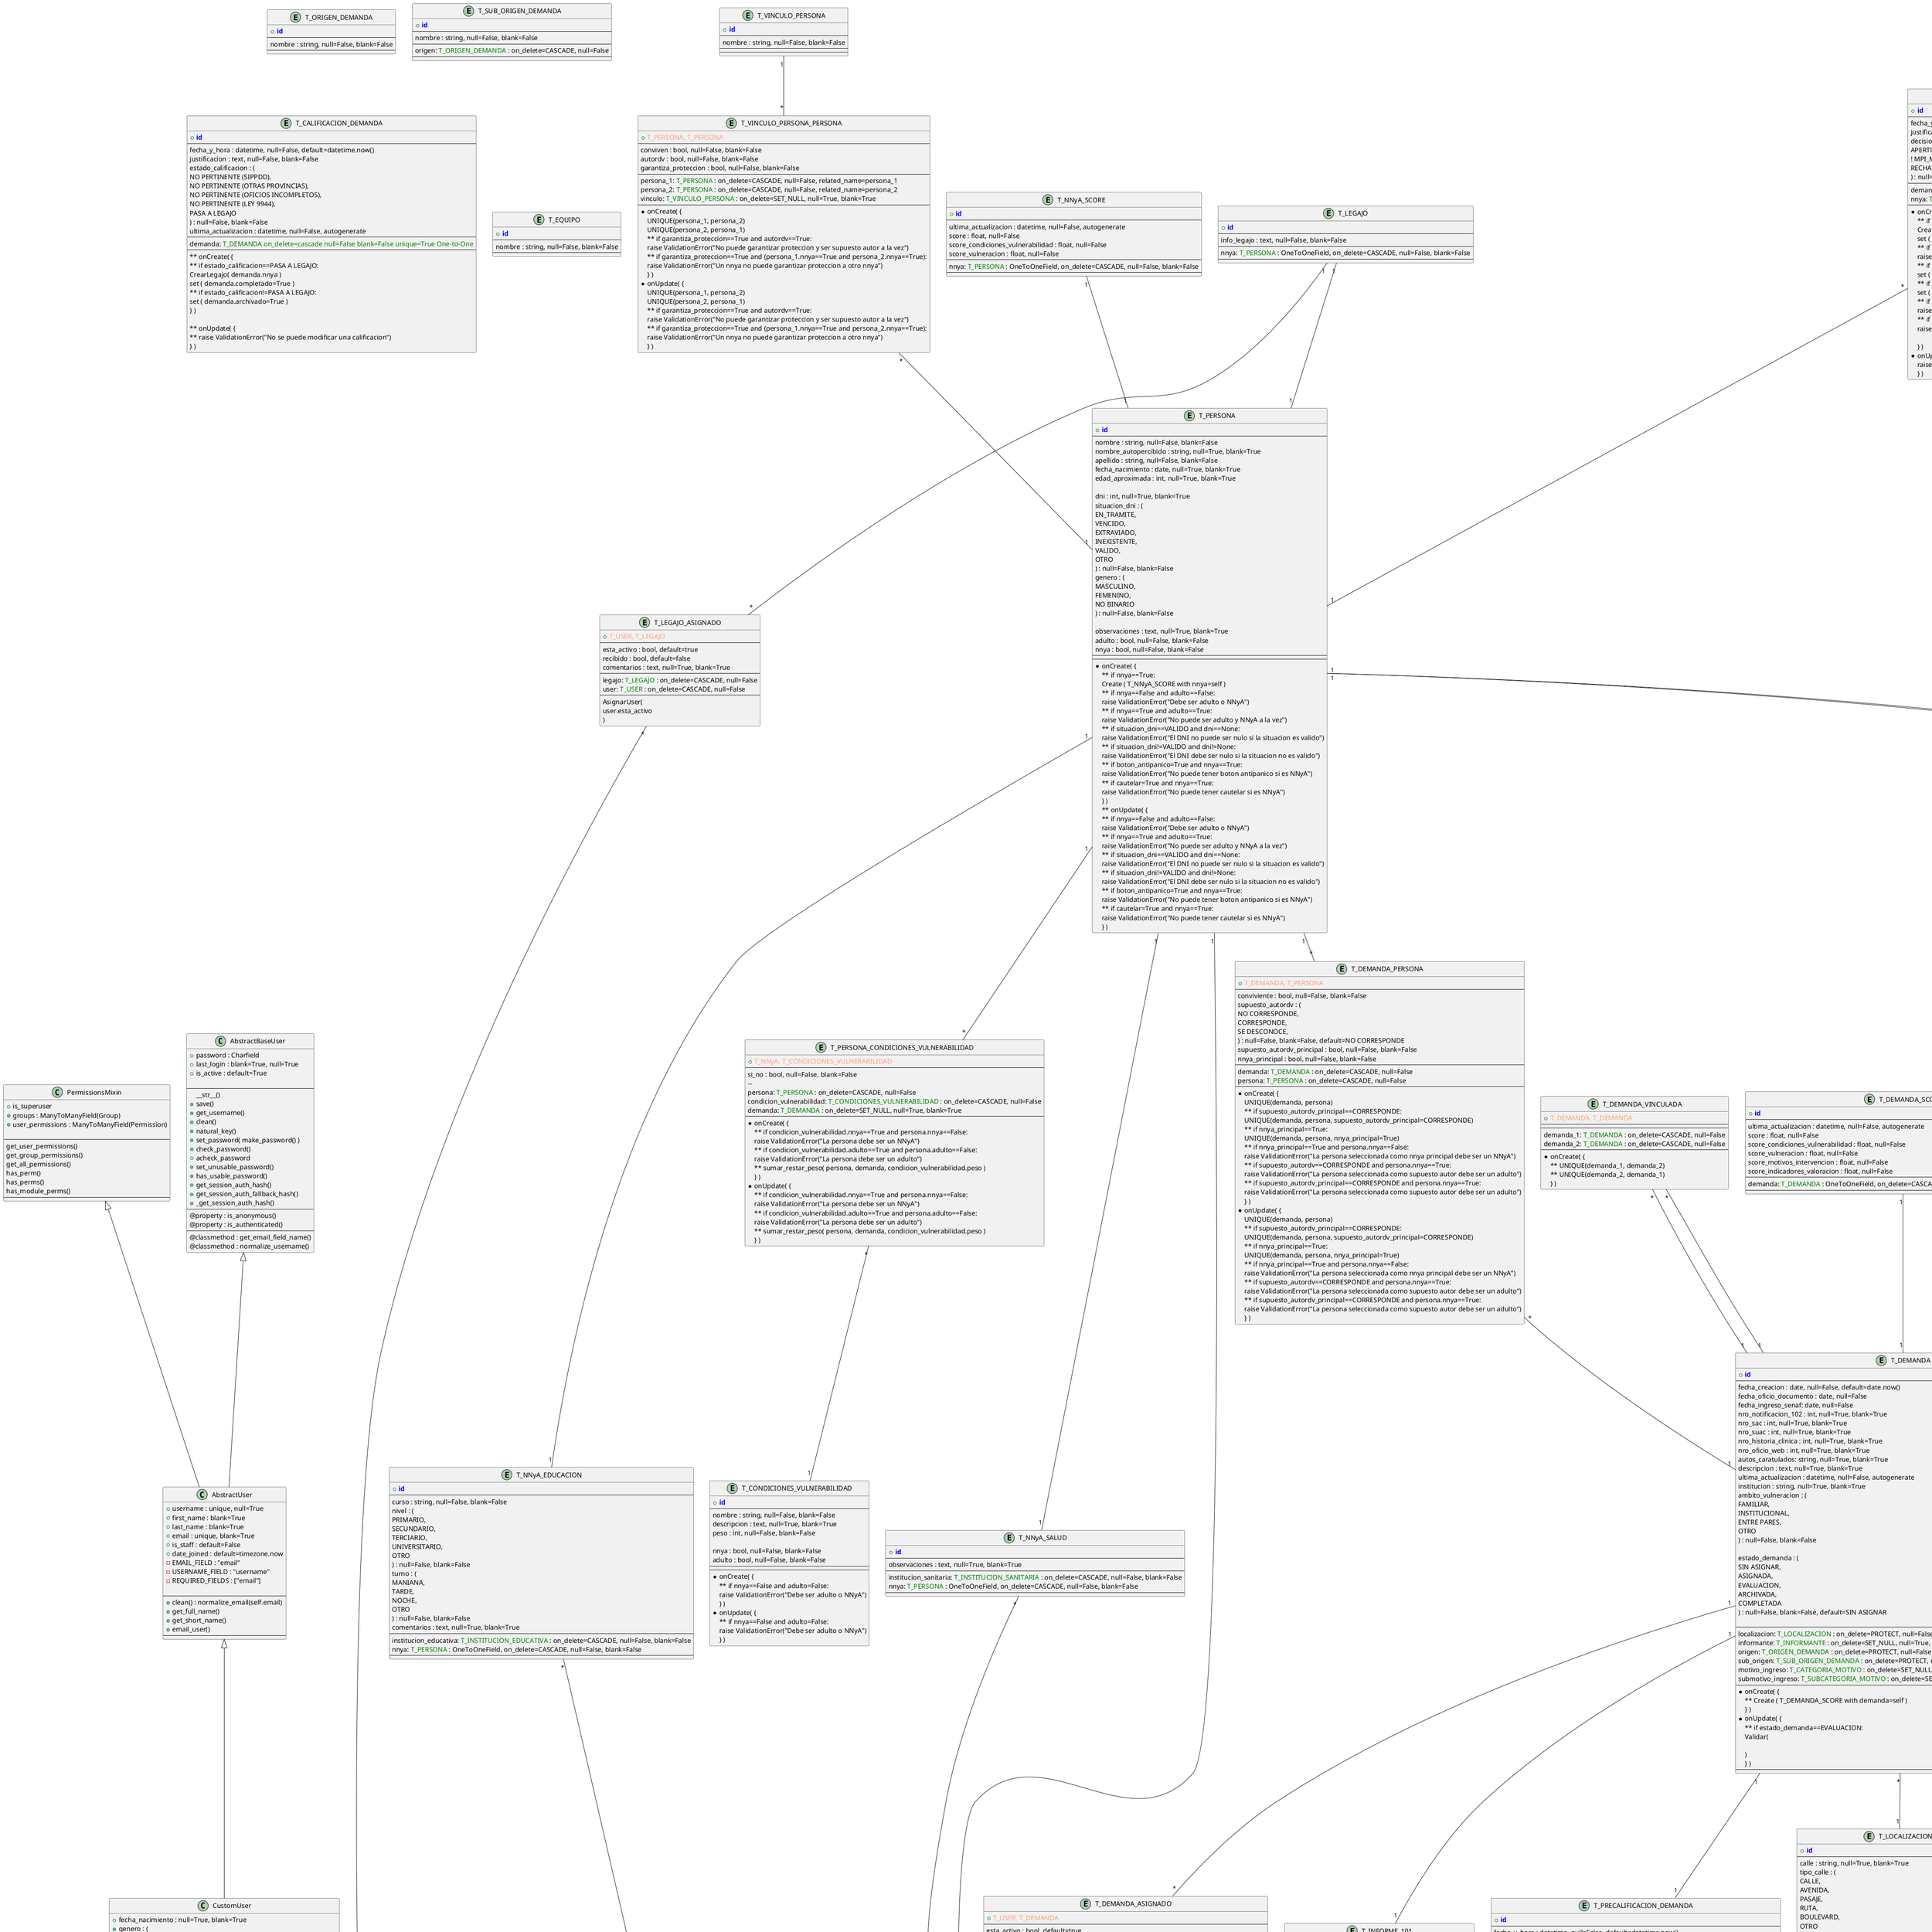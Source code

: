 "@startuml full_logical_erd"

!define PRIMARY_KEY(x) <b><color:blue>x</color></b>
!define FOREIGN_KEY(x) <color:green>x</color>
!define COMPOSITE_KEY(x, y) <color:LightSalmon>x, y</color>

entity T_DEMANDA_SCORE {
    + PRIMARY_KEY(id)
    --
    ultima_actualizacion : datetime, null=False, autogenerate
    score : float, null=False
    score_condiciones_vulnerabilidad : float, null=False
    score_vulneracion : float, null=False
    score_motivos_intervencion : float, null=False
    score_indicadores_valoracion : float, null=False
    --
    demanda: FOREIGN_KEY(T_DEMANDA) : OneToOneField, on_delete=CASCADE, unique=True, null=False, blank=False
    --
}

entity T_ORIGEN_DEMANDA {
    + PRIMARY_KEY(id)
    --
    nombre : string, null=False, blank=False
    --
}

entity T_SUB_ORIGEN_DEMANDA {
    + PRIMARY_KEY(id)
    --
    nombre : string, null=False, blank=False
    --
    origen: FOREIGN_KEY(T_ORIGEN_DEMANDA) : on_delete=CASCADE, null=False
    --
}

entity T_INFORME_101 {
    + PRIMARY_KEY(id)
    --
    fecha_y_hora : datetime, null=False, default=datetime.now()
    fields : json, null=False, blank=False
    --
    demanda: FOREIGN_KEY(T_DEMANDA) : on_delete=CASCADE, null=False
    --
}

entity T_DEMANDA {
    + PRIMARY_KEY(id)
    --
    fecha_creacion : date, null=False, default=date.now()
    fecha_oficio_documento : date, null=False
    fecha_ingreso_senaf: date, null=False
    nro_notificacion_102 : int, null=True, blank=True
    nro_sac : int, null=True, blank=True
    nro_suac : int, null=True, blank=True
    nro_historia_clinica : int, null=True, blank=True
    nro_oficio_web : int, null=True, blank=True
    autos_caratulados: string, null=True, blank=True
    descripcion : text, null=True, blank=True
    ultima_actualizacion : datetime, null=False, autogenerate
    institucion : string, null=True, blank=True 
    ambito_vulneracion : (
        FAMILIAR,
        INSTITUCIONAL,
        ENTRE PARES,
        OTRO
    ) : null=False, blank=False

    estado_demanda : (
        SIN ASIGNAR,
        ASIGNADA,
        EVALUACION,
        ARCHIVADA,
        COMPLETADA
    ) : null=False, blank=False, default=SIN ASIGNAR

    --
    localizacion: FOREIGN_KEY(T_LOCALIZACION) : on_delete=PROTECT, null=False
    informante: FOREIGN_KEY(T_INFORMANTE) : on_delete=SET_NULL, null=True, blank=True
    origen: FOREIGN_KEY(T_ORIGEN_DEMANDA) : on_delete=PROTECT, null=False
    sub_origen: FOREIGN_KEY(T_SUB_ORIGEN_DEMANDA) : on_delete=PROTECT, null= origen.nombre==juzgado ? False : True
    motivo_ingreso: FOREIGN_KEY(T_CATEGORIA_MOTIVO) : on_delete=SET_NULL, null=True, blank=True
    submotivo_ingreso: FOREIGN_KEY(T_SUBCATEGORIA_MOTIVO) : on_delete=SET_NULL, null=True, blank=True
    --
    * onCreate( {
        ** Create ( T_DEMANDA_SCORE with demanda=self )
    } )
    * onUpdate( {
        ** if estado_demanda==EVALUACION:
            Validar(

            )
    } )
    --
}

entity T_LOCALIZACION_PERSONA {
    + COMPOSITE_KEY(T_LOCALIZACION, T_PERSONA)
    --
    principal : bool, default=false
    --
    localizacion: FOREIGN_KEY(T_LOCALIZACION) : on_delete=CASCADE, null=False
    persona: FOREIGN_KEY(T_PERSONA) : on_delete=CASCADE, null=False
    --
    * onCreate( {
        ** if principal:
            UNIQUE(localizacion, persona, principal=True)
            --> filter(principal=True).update(principal=False)
            --> Create new(localizacion, persona, principal=True)
    } )
    * onUpdate( {
        ** if principal:
            UNIQUE(localizacion, persona, principal=True)
            --> filter(principal=True).update(principal=False)
            --> Update (localizacion, persona, principal=True)
    } )
}

entity T_DEMANDA_ASIGNADO {
    + COMPOSITE_KEY(T_USER, T_DEMANDA)
    --
    esta_activo : bool, default=true
    recibido : bool, default=false
    comentarios : text, null=True, blank=True
    --
    demanda: FOREIGN_KEY(T_DEMANDA) : on_delete=CASCADE, null=False
    user: FOREIGN_KEY(T_USER) : on_delete=CASCADE, null=False
    --
    * onCreate( {
        ** set ( esta_activo=True, recibido=False, demanda.asignado=True )
        ** enviar_mail( user.mail, "Asignacion de demanda", "Se le ha asignado una demanda" )
    } )
}

entity T_PRECALIFICACION_DEMANDA {
    + PRIMARY_KEY(id)
    --
    fecha_y_hora : datetime, null=False, default=datetime.now()
    descripcion : text, null=False, blank=False
    estado_precalificacion : (
        URGENTE,
        NO_URGENTE,
        COMPLETAR
    ) : null=False, blank=False
    ultima_actualizacion : datetime, null=False, autogenerate
    --
    demanda: FOREIGN_KEY(T_DEMANDA on_delete=cascade null=False blank=False unique=True One-to-One)
}

entity T_CALIFICACION_DEMANDA {
    + PRIMARY_KEY(id)
    --
    fecha_y_hora : datetime, null=False, default=datetime.now()
    justificacion : text, null=False, blank=False
    estado_calificacion : (
        NO PERTINENTE (SIPPDD),
        NO PERTINENTE (OTRAS PROVINCIAS),
        NO PERTINENTE (OFICIOS INCOMPLETOS),
        NO PERTINENTE (LEY 9944),
        PASA A LEGAJO
    ) : null=False, blank=False
    ultima_actualizacion : datetime, null=False, autogenerate
    --
    demanda: FOREIGN_KEY(T_DEMANDA on_delete=cascade null=False blank=False unique=True One-to-One)
    --
    ** onCreate( {
        ** if estado_calificacion==PASA A LEGAJO:
            CrearLegajo( demanda.nnya )
            set ( demanda.completado=True )
        ** if estado_calificacion!=PASA A LEGAJO:
            set ( demanda.archivado=True )
    } )

    ** onUpdate( {
        ** raise ValidationError("No se puede modificar una calificacion")
    } )
}

entity T_LOCALIZACION {
    + PRIMARY_KEY(id)
    --
    calle : string, null=True, blank=True
    tipo_calle : (
        CALLE,
        AVENIDA,
        PASAJE,
        RUTA,
        BOULEVARD,
        OTRO
    ) : null=True, blank=True
    piso_depto : int, null=True, blank=True
    lote : int, null=True, blank=True
    mza : int, null=True, blank=True
    casa_nro : int, null=True, blank=True
    referencia_geo : text, null=False, blank=False
    --
    barrio : FOREIGN_KEY(T_BARRIO) : on_delete=SET_NULL, null=True, blank=True
    localidad : FOREIGN_KEY(T_LOCALIDAD) : on_delete=CASCADE, null=False
    cpc : FOREIGN_KEY(T_CPC) : on_delete=SET_NULL, null=True, blank=True
    --
    ValidarConAPI(
        calle,
        numero,
        barrio,
        localidad,
        provincia
        )
}

entity T_CONDICIONES_VULNERABILIDAD {
    + PRIMARY_KEY(id)
    --
    nombre : string, null=False, blank=False
    descripcion : text, null=True, blank=True
    peso : int, null=False, blank=False

    nnya : bool, null=False, blank=False
    adulto : bool, null=False, blank=False
    --
    --
    * onCreate( {
        ** if nnya==False and adulto=False:
            raise ValidationError("Debe ser adulto o NNyA") 
    } )
    * onUpdate( {
        ** if nnya==False and adulto=False:
            raise ValidationError("Debe ser adulto o NNyA") 
    } )
}

entity T_PERSONA_CONDICIONES_VULNERABILIDAD {
    + COMPOSITE_KEY(T_NNyA, T_CONDICIONES_VULNERABILIDAD)
    --
    si_no : bool, null=False, blank=False
    -- 
    persona: FOREIGN_KEY(T_PERSONA) : on_delete=CASCADE, null=False
    condicion_vulnerabilidad: FOREIGN_KEY(T_CONDICIONES_VULNERABILIDAD) : on_delete=CASCADE, null=False
    demanda: FOREIGN_KEY(T_DEMANDA) : on_delete=SET_NULL, null=True, blank=True
    --
    * onCreate( {
        ** if condicion_vulnerabilidad.nnya==True and persona.nnya==False:
            raise ValidationError("La persona debe ser un NNyA") 
        ** if condicion_vulnerabilidad.adulto==True and persona.adulto==False:
            raise ValidationError("La persona debe ser un adulto")
        ** sumar_restar_peso( persona, demanda, condicion_vulnerabilidad.peso )
    } )
    * onUpdate( {
        ** if condicion_vulnerabilidad.nnya==True and persona.nnya==False:
            raise ValidationError("La persona debe ser un NNyA") 
        ** if condicion_vulnerabilidad.adulto==True and persona.adulto==False:
            raise ValidationError("La persona debe ser un adulto")
        ** sumar_restar_peso( persona, demanda, condicion_vulnerabilidad.peso )
    } )
}

entity T_MOTIVO_INTERVENCION {
    + PRIMARY_KEY(id)
    --
    nombre : string, null=False
    descripcion : text, null=True, blank=True
    peso : int, null=False
    --
}

entity T_DEMANDA_MOTIVO_INTERVENCION {
    + COMPOSITE_KEY(T_NNyA, T_MOTIVO_INTERVENCION)
    --
    si_no : bool, null=False, blank=False
    --
    demanda: FOREIGN_KEY(T_DEMANDA) : on_delete=CASCADE, null=False
    motivo_intervencion: FOREIGN_KEY(T_MOTIVO_INTERVENCION) : on_delete=CASCADE, null=False
    --
    * onCreate( {
        ** sumar_restar_peso( persona, demanda, motivo_intervencion.peso )
    } )
    * onUpdate( {
        ** sumar_restar_peso( persona, demanda, motivo_intervencion.peso )
    } )
}

entity T_NNyA_EDUCACION {
    + PRIMARY_KEY(id)
    --
    curso : string, null=False, blank=False
    nivel : (
        PRIMARIO,
        SECUNDARIO,
        TERCIARIO,
        UNIVERSITARIO,
        OTRO
    ) : null=False, blank=False
    turno : (
        MANIANA,
        TARDE,
        NOCHE,
        OTRO
    ) : null=False, blank=False
    comentarios : text, null=True, blank=True
    --
    institucion_educativa: FOREIGN_KEY(T_INSTITUCION_EDUCATIVA) : on_delete=CASCADE, null=False, blank=False
    nnya: FOREIGN_KEY(T_PERSONA) : OneToOneField, on_delete=CASCADE, null=False, blank=False
    --
}

entity T_PERSONA {
    + PRIMARY_KEY(id)
    --
    nombre : string, null=False, blank=False
    nombre_autopercibido : string, null=True, blank=True
    apellido : string, null=False, blank=False
    fecha_nacimiento : date, null=True, blank=True
    edad_aproximada : int, null=True, blank=True

    dni : int, null=True, blank=True
    situacion_dni : (
        EN_TRAMITE,
        VENCIDO,
        EXTRAVIADO,
        INEXISTENTE,
        VALIDO,
        OTRO
    ) : null=False, blank=False
    genero : (
        MASCULINO,
        FEMENINO,
        NO BINARIO
    ) : null=False, blank=False

    observaciones : text, null=True, blank=True
    adulto : bool, null=False, blank=False
    nnya : bool, null=False, blank=False
    --
    --
    * onCreate( {
        ** if nnya==True:
            Create ( T_NNyA_SCORE with nnya=self )
        ** if nnya==False and adulto==False:
            raise ValidationError("Debe ser adulto o NNyA")
        ** if nnya==True and adulto==True:
            raise ValidationError("No puede ser adulto y NNyA a la vez")
        ** if situacion_dni==VALIDO and dni==None:
            raise ValidationError("El DNI no puede ser nulo si la situacion es valido")
        ** if situacion_dni!=VALIDO and dni!=None:
            raise ValidationError("El DNI debe ser nulo si la situacion no es valido")
        ** if boton_antipanico=True and nnya==True:
            raise ValidationError("No puede tener boton antipanico si es NNyA")
        ** if cautelar=True and nnya==True:
            raise ValidationError("No puede tener cautelar si es NNyA")
    } )
    ** onUpdate( {
        ** if nnya==False and adulto==False:
            raise ValidationError("Debe ser adulto o NNyA")
        ** if nnya==True and adulto==True:
            raise ValidationError("No puede ser adulto y NNyA a la vez")
        ** if situacion_dni==VALIDO and dni==None:
            raise ValidationError("El DNI no puede ser nulo si la situacion es valido")
        ** if situacion_dni!=VALIDO and dni!=None:
            raise ValidationError("El DNI debe ser nulo si la situacion no es valido")
        ** if boton_antipanico=True and nnya==True:
            raise ValidationError("No puede tener boton antipanico si es NNyA")
        ** if cautelar=True and nnya==True:
            raise ValidationError("No puede tener cautelar si es NNyA")
    } )
}

entity T_DEMANDA_PERSONA {
    + COMPOSITE_KEY(T_DEMANDA, T_PERSONA)
    --
    conviviente : bool, null=False, blank=False
    supuesto_autordv : (
        NO CORRESPONDE,
        CORRESPONDE,
        SE DESCONOCE,
    ) : null=False, blank=False, default=NO CORRESPONDE
    supuesto_autordv_principal : bool, null=False, blank=False
    nnya_principal : bool, null=False, blank=False
    --
    demanda: FOREIGN_KEY(T_DEMANDA) : on_delete=CASCADE, null=False
    persona: FOREIGN_KEY(T_PERSONA) : on_delete=CASCADE, null=False
    --
    * onCreate( {
        UNIQUE(demanda, persona)
        ** if supuesto_autordv_principal==CORRESPONDE:
            UNIQUE(demanda, persona, supuesto_autordv_principal=CORRESPONDE)
        ** if nnya_principal==True:
            UNIQUE(demanda, persona, nnya_principal=True)
        ** if nnya_principal==True and persona.nnya==False:
            raise ValidationError("La persona seleccionada como nnya principal debe ser un NNyA")
        ** if supuesto_autordv==CORRESPONDE and persona.nnya==True:
            raise ValidationError("La persona seleccionada como supuesto autor debe ser un adulto")
        ** if supuesto_autordv_principal==CORRESPONDE and persona.nnya==True:
            raise ValidationError("La persona seleccionada como supuesto autor debe ser un adulto")
    } )
    * onUpdate( {
        UNIQUE(demanda, persona)
        ** if supuesto_autordv_principal==CORRESPONDE:
            UNIQUE(demanda, persona, supuesto_autordv_principal=CORRESPONDE)
        ** if nnya_principal==True:
            UNIQUE(demanda, persona, nnya_principal=True)
        ** if nnya_principal==True and persona.nnya==False:
            raise ValidationError("La persona seleccionada como nnya principal debe ser un NNyA")
        ** if supuesto_autordv==CORRESPONDE and persona.nnya==True:
            raise ValidationError("La persona seleccionada como supuesto autor debe ser un adulto")
        ** if supuesto_autordv_principal==CORRESPONDE and persona.nnya==True:
            raise ValidationError("La persona seleccionada como supuesto autor debe ser un adulto")
    } )
}

entity T_VINCULO_PERSONA {
    + PRIMARY_KEY(id)
    --
    nombre : string, null=False, blank=False
    --
    --
}

entity T_VINCULO_PERSONA_PERSONA {
    + COMPOSITE_KEY(T_PERSONA, T_PERSONA)
    --
    conviven : bool, null=False, blank=False
    autordv : bool, null=False, blank=False
    garantiza_proteccion : bool, null=False, blank=False
    --
    persona_1: FOREIGN_KEY(T_PERSONA) : on_delete=CASCADE, null=False, related_name=persona_1
    persona_2: FOREIGN_KEY(T_PERSONA) : on_delete=CASCADE, null=False, related_name=persona_2
    vinculo: FOREIGN_KEY(T_VINCULO_PERSONA) : on_delete=SET_NULL, null=True, blank=True
    --
    * onCreate( {
        UNIQUE(persona_1, persona_2)
        UNIQUE(persona_2, persona_1)
        ** if garantiza_proteccion==True and autordv==True:
            raise ValidationError("No puede garantizar proteccion y ser supuesto autor a la vez")
        ** if garantiza_proteccion==True and (persona_1.nnya==True and persona_2.nnya==True):
            raise ValidationError("Un nnya no puede garantizar proteccion a otro nnya")
    } )
    * onUpdate( {
        UNIQUE(persona_1, persona_2)
        UNIQUE(persona_2, persona_1)
        ** if garantiza_proteccion==True and autordv==True:
            raise ValidationError("No puede garantizar proteccion y ser supuesto autor a la vez")
        ** if garantiza_proteccion==True and (persona_1.nnya==True and persona_2.nnya==True):
            raise ValidationError("Un nnya no puede garantizar proteccion a otro nnya")
    } )
}

entity T_INFORMANTE {
    + PRIMARY_KEY(id)
    --
    nombre : string, null=False
    apellido : string, null=False
    telefono : int, null=False, blank=False
    mail : mail, null=False, blank=False, unique=True
    --
}

entity T_INSTITUCION_DEMANDA {
    + PRIMARY_KEY(id)
    --
    nombre : string, null=False, blank=False
    mail : mail, null=True, blank=True
    telefono : int, null=True, blank=True
    --
    localizacion : FOREIGN_KEY(T_LOCALIZACION) : on_delete=SET_NULL, null=True, blank=True
}


entity T_VULNERACION {
    + PRIMARY_KEY(id)
    --
    principal_demanda : bool, default=false
    transcurre_actualidad : bool, default=false
    sumatoria_de_pesos : int, default=0
    --
    demanda: FOREIGN_KEY(T_DEMANDA) : on_delete=SET_NULL, null=True, blank=True
    nnya: FOREIGN_KEY(T_PERSONA) : on_delete=CASCADE, null=False, blank=False, related_name=vulneracion_nnya
    autor_dv: FOREIGN_KEY(T_PERSONA) : on_delete=SET_NULL, null=True, blank=True, related_name=vulneracion_autordv
    categoria_motivo: FOREIGN_KEY(T_CATEGORIA_MOTIVO) : on_delete=CASCADE, null=False
    categoria_submotivo: FOREIGN_KEY(T_CATEGORIA_SUBMOTIVO) : on_delete=CASCADE, null=False
    gravedad_vulneracion: FOREIGN_KEY(T_GRAVEDAD_VULNERACION) : on_delete=CASCADE, null=False
    urgencia_vulneracion: FOREIGN_KEY(T_URGENCIA_VULNERACION) : on_delete=CASCADE, null=False
    --
    * onCreate( {
        ** if principal_demanda==True:
            UNIQUE(demanda, nnya, principal_demanda=True)
        ** sumar_restar_peso( demanda, nnya, categoria_motivo.peso )
        ** sumar_restar_peso( demanda, nnya, categoria_submotivo.peso )
        ** sumar_restar_peso( demanda, nnya, gravedad_vulneracion.peso )
        ** sumar_restar_peso( demanda, nnya, urgencia_vulneracion.peso )
        ** if nnya==autor_dv:
            raise ValidationError("El NNyA no puede ser el supuesto autor de la vulneracion")
    } )
    * onUpdate( {
        ** if principal_demanda==True:
            UNIQUE(demanda, nnya, principal_demanda=True)
        ** sumar_restar_peso( demanda, nnya, categoria_motivo.peso )
        ** sumar_restar_peso( demanda, nnya, categoria_submotivo.peso )
        ** sumar_restar_peso( demanda, nnya, gravedad_vulneracion.peso )
        ** sumar_restar_peso( demanda, nnya, urgencia_vulneracion.peso )
        ** if nnya==autor_dv:
            raise ValidationError("El NNyA no puede ser el supuesto autor de la vulneracion")
    } )
}

entity T_ACTIVIDAD {
    + PRIMARY_KEY(id)
    --
    fecha_y_hora : datetime, null=False
    descripcion : text, null=False, blank=False
    --
    demanda: FOREIGN_KEY(T_DEMANDA) : on_delete=CASCADE, null=False
    tipo: FOREIGN_KEY(T_ACTIVIDAD_TIPO) : on_delete=SET_NULL, null=True, blank=True
    institucion: FOREIGN_KEY(T_INSTITUCION_ACTIVIDAD) : on_delete=SET_NULL, null=True, blank=True
    --
}

entity T_RESPUESTA {
    + PRIMARY_KEY(id)
    --
    fecha_y_hora : datetime, null=False, autogenerate
    mail : mail, null=False, blank=False
    mensaje : text, null=False, blank=False
    institucion : string, null=False, blank=False
    --
    demanda: FOREIGN_KEY(T_DEMANDA) : on_delete=CASCADE, null=False
    --
    * onCreate( {
        ** enviar_mail( mail, "Respuesta a demanda", mensaje )
    } )
}

entity T_DEMANDA_VINCULADA {
    + COMPOSITE_KEY(T_DEMANDA, T_DEMANDA)
    --
    --
    demanda_1: FOREIGN_KEY(T_DEMANDA) : on_delete=CASCADE, null=False
    demanda_2: FOREIGN_KEY(T_DEMANDA) : on_delete=CASCADE, null=False
    --
    * onCreate( {
        ** UNIQUE(demanda_1, demanda_2)
        ** UNIQUE(demanda_2, demanda_1)
    } )
}

entity T_DECISION {
    + PRIMARY_KEY(id)
    --
    fecha_y_hora : datetime, autogenerate
    justificacion : text, null=False, blank=False
    decision : (
        APERTURA_DE_LEGAJO,
       ! MPI_MPE, (si ya tiene legajo)
        RECHAZAR_CASO
    ) : null=False
    --
    demanda: FOREIGN_KEY(T_DEMANDA) : on_delete=CASCADE, null=False
    nnya: FOREIGN_KEY(T_PERSONA) : on_delete=CASCADE, null=False
    --
    * onCreate( {
        ** if decision==APERTURA_DE_LEGAJO:
            CrearLegajo( nnya )
            set ( demanda.completado=True )
        ** if decision==MPI_MPE and nnya.legajo==None:
            raise ValidationError("El NNyA no tiene legajo")
        ** if decision==MPI_MPE and nnya.legajo!=None:
            set ( demanda.completado=True )
        ** if decision==RECHAZAR_CASO:
            set ( demanda.archivado=True )
        ** if demanda.archivado==True:
            raise ValidationError("No se puede modificar una decision")
        ** if nnya.persona.nnya == False:
            raise ValidationError("La persona debe ser un NNyA")
        
    } )
    * onUpdate( {
        raise ValidationError("No se puede modificar una decision")
    } )
}

entity T_INDICADORES_VALORACION {
    + PRIMARY_KEY(id)
    --
    nombre : string, null=False, blank=False
    descripcion : text, null=True, blank=True
    peso : int, default=0
    --
}

entity T_EVALUACIONES {
    + PRIMARY_KEY(id)
    --
    si_no : bool, null=False, blank=False
    --
    demanda: FOREIGN_KEY(T_DEMANDA) : on_delete=CASCADE, null=False
    indicador: FOREIGN_KEY(T_INDICADORES_VALORACION) : on_delete=CASCADE, null=False
    --
    * onCreate( {
        UNIQUE(demanda, indicador)
        ** sumar_restar_peso( demanda, demanda.nnya, indicador.peso )
    } )
    * onUpdate( {
        UNIQUE(demanda, indicador)
        ** sumar_restar_peso( demanda, demanda.nnya, indicador.peso )
    } )
}

entity T_LEGAJO {
    + PRIMARY_KEY(id)
    --
    info_legajo : text, null=False, blank=False
    --
    nnya: FOREIGN_KEY(T_PERSONA) : OneToOneField, on_delete=CASCADE, null=False, blank=False
    --
}

entity T_LEGAJO_ASIGNADO {
    + COMPOSITE_KEY(T_USER, T_LEGAJO)
    --
    esta_activo : bool, default=true
    recibido : bool, default=false
    comentarios : text, null=True, blank=True
    --
    legajo: FOREIGN_KEY(T_LEGAJO) : on_delete=CASCADE, null=False
    user: FOREIGN_KEY(T_USER) : on_delete=CASCADE, null=False
    --
    AsignarUser(
        user.esta_activo
        )
}

entity T_EQUIPO {
    + PRIMARY_KEY(id)
    --
    nombre : string, null=False, blank=False
    --
}

class AbstractBaseUser {
    + password : Charfield
    + last_login : blank=True, null=True
    + is_active : default=True
    
    --
    __str__()
    + save()
    + get_username()
    + clean()
    + natural_key()
    + set_password( make_password() )
    + check_password()
    + acheck_password
    + set_unusable_password()
    + has_usable_password()
    + get_session_auth_hash()
    + get_session_auth_fallback_hash()
    + _get_session_auth_hash()
    --
    @property : is_anonymous()
    @property : is_authenticated()
    --
    @classmethod : get_email_field_name()
    @classmethod : normalize_username()
}

class PermissionsMixin {
    + is_superuser
    + groups : ManyToManyField(Group)
    + user_permissions : ManyToManyField(Permission)

    --
    get_user_permissions()
    get_group_permissions()
    get_all_permissions()
    has_perm()
    has_perms()
    has_module_perms()
    --
}

class AbstractUser {
    + username : unique, null=True
    + first_name : blank=True
    + last_name : blank=True
    + email : unique, blank=True
    + is_staff : default=False
    + date_joined : default=timezone.now
    - EMAIL_FIELD : "email"
    - USERNAME_FIELD : "username"
    - REQUIRED_FIELDS : ["email"]

    --
    + clean() : normalize_email(self.email)
    + get_full_name()
    + get_short_name()
    + email_user()
    --
}

class CustomUser {
    + fecha_nacimiento : null=True, blank=True
    + genero : (
        MASCULINO,
        FEMENINO,
        NO BINARIO
    )
    + telefono : null=True, blank=True

    --
    + equipo : FOREIGN_KEY(T_EQUIPO) : on_delete=SET_NULL, null=True, blank=True
    + localidad : FOREIGN_KEY(T_LOCALIDAD) : on_delete=SET_NULL, null=True, blank=True
    --
}

AbstractBaseUser <|-- AbstractUser
PermissionsMixin <|-- AbstractUser
AbstractUser <|-- CustomUser


entity T_USER {
    + PRIMARY_KEY(id)
    + password
    + last_login : blank=True, null=True
    + username : unique, null=True
    + first_name : blank=True
    + last_name : blank=True
    + email : unique, blank=True
    + is_staff : default=False
    + is_active : default=True
    + date_joined : default=timezone.now
    + is_superuser : default=False
    + fecha_nacimiento : null=True, blank
    + genero : (
        MASCULINO,
        FEMENINO,
        NO BINARIO
    )
    + telefono : null=True, blank
    --
    + equipo : FOREIGN_KEY(T_EQUIPO) : on_delete=SET_NULL, null=True, blank=True
    + localidad : FOREIGN_KEY(T_LOCALIDAD) : on_delete=SET_NULL, null=True, blank=True
    --
}

CustomUser <|-- T_USER

entity T_CATEGORIA_MOTIVO {
    + PRIMARY_KEY(id)
    --
    nombre : string, null=False, blank=False
    descripcion : text, null=True, blank=True
    peso : int, null=False, blank=False
    --
    --
}

entity T_CATEGORIA_SUBMOTIVO {
    + PRIMARY_KEY(id)
    --
    nombre : string, null=False, blank=False
    descripcion : text, null=True, blank=True
    peso : int, null=False, blank=False
    --
    motivo : FOREIGN_KEY(T_CATEGORIA_MOTIVO) : on_delete=CASCADE, null=False
    --
}

entity T_URGENCIA_VULNERACION {
    + PRIMARY_KEY(id)
    --
    nombre : string, null=False
    descripcion : text, null=False
    peso : int, null=False, blank=False
    --
}

entity T_GRAVEDAD_VULNERACION {
    + PRIMARY_KEY(id)
    --
    nombre : string, null=False
    descripcion : text, null=False
    peso : int, null=False, blank=False
    --
}

entity T_BARRIO {
    + PRIMARY_KEY(id)
    --
    nombre : string, null=False, blank=False
    --
    localidad : FOREIGN_KEY(T_LOCALIDAD) : on_delete=CASCADE, null=False
}

entity T_CPC {
    + PRIMARY_KEY(id)
    --
    nombre : string, null=False, blank=False
    --
    localidad : FOREIGN_KEY(T_LOCALIDAD) : on_delete=CASCADE, null=False
}

entity T_DEPARTAMENTO {
    + PRIMARY_KEY(id)
    --
    nombre : string, null=False, blank=False
    --
    provincia : FOREIGN_KEY(T_PROVINCIA) : on_delete=CASCADE, null=False
    --
}

entity T_LOCALIDAD {
    + PRIMARY_KEY(id)
    --
    nombre : string, null=False, blank=False
    --
    departamento : FOREIGN_KEY(T_DEPARTAMENTO) : on_delete=CASCADE, null=False
}

entity T_PROVINCIA {
    + PRIMARY_KEY(id)
    --
    nombre : string, null=False, blank=False
    --
}


entity T_INSTITUCION_ACTIVIDAD {
    + PRIMARY_KEY(id)
    --
    nombre : string, null=False, blank=False
    mail : mail, null=True, blank=True
    telefono : int, null=True, blank=True
    --
    localizacion : FOREIGN_KEY(T_LOCALIZACION) : on_delete=SET_NULL, null=True, blank=True
    --
}

entity T_INSTITUCION_EDUCATIVA {
    + PRIMARY_KEY(id)
    --
    nombre : string, null=False, blank=False
    mail : mail, null=True, blank=True
    telefono : int, null=True, blank=True
    --
    localizacion : FOREIGN_KEY(T_LOCALIZACION) : on_delete=SET_NULL, null=True, blank=True
}

entity T_INSTITUCION_SANITARIA {
    + PRIMARY_KEY(id)
    --
    nombre : string, null=False, blank=False
    mail : mail, null=True, blank=True
    telefono : int, null=True, blank=True
    --
    localizacion : FOREIGN_KEY(T_LOCALIZACION) : on_delete=SET_NULL, null=True, blank=True
}

entity T_NNyA_SALUD {
    + PRIMARY_KEY(id)
    --
    observaciones : text, null=True, blank=True
    --
    institucion_sanitaria: FOREIGN_KEY(T_INSTITUCION_SANITARIA) : on_delete=CASCADE, null=False, blank=False
    nnya: FOREIGN_KEY(T_PERSONA) : OneToOneField, on_delete=CASCADE, null=False, blank=False
    --
}

entity T_NNyA_SCORE {
    + PRIMARY_KEY(id)
    --
    ultima_actualizacion : datetime, null=False, autogenerate
    score : float, null=False
    score_condiciones_vulnerabilidad : float, null=False
    score_vulneracion : float, null=False
    --
    nnya: FOREIGN_KEY(T_PERSONA) : OneToOneField, on_delete=CASCADE, null=False, blank=False
    --
}

entity T_ACTIVIDAD_TIPO {
    + PRIMARY_KEY(id)
    --
    nombre : string, null=False, blank=False
    --
}

T_DEMANDA_ASIGNADO "*" -- "1" T_USER
T_DEMANDA "1" -- "*" T_DEMANDA_ASIGNADO
T_DEMANDA "1" -- "1" T_PRECALIFICACION_DEMANDA

T_DEMANDA "1" -- "1" T_INFORME_101

T_DEMANDA "*" -- "1" T_LOCALIZACION
T_LOCALIZACION "*" -- "1" T_BARRIO
T_LOCALIZACION "*" -- "1" T_LOCALIDAD
T_LOCALIZACION "*" -- "1" T_CPC
T_LOCALIDAD "*" -- "1" T_PROVINCIA
T_LOCALIDAD "*" -- "1" T_DEPARTAMENTO

T_LOCALIZACION "1" -- "*" T_INSTITUCION_ACTIVIDAD
T_LOCALIZACION "1" -- "*" T_INSTITUCION_EDUCATIVA
T_LOCALIZACION "1" -- "*" T_INSTITUCION_SANITARIA
T_LOCALIZACION "1" -- "*" T_INSTITUCION_DEMANDA

T_LOCALIZACION "1" -- "*" T_LOCALIZACION_PERSONA
T_PERSONA "1" -- "*" T_LOCALIZACION_PERSONA

T_PERSONA "1" -- "1" T_NNyA_EDUCACION
T_NNyA_EDUCACION "*" -- "1" T_INSTITUCION_EDUCATIVA
T_PERSONA "1" -- "1" T_NNyA_SALUD
T_NNyA_SALUD "*" -- "1" T_INSTITUCION_SANITARIA
T_PERSONA "1" -- "*" T_PERSONA_CONDICIONES_VULNERABILIDAD
T_PERSONA_CONDICIONES_VULNERABILIDAD "*" -- "1" T_CONDICIONES_VULNERABILIDAD
T_DEMANDA "1" -- "*" T_DEMANDA_MOTIVO_INTERVENCION
T_DEMANDA_MOTIVO_INTERVENCION "*" -- "1" T_MOTIVO_INTERVENCION

T_DEMANDA_SCORE "1" -- "1" T_DEMANDA
T_NNyA_SCORE "1" -- "1" T_PERSONA

T_DEMANDA_PERSONA "*" -- "1" T_DEMANDA
T_PERSONA "1" -- "*" T_DEMANDA_PERSONA

T_VINCULO_PERSONA_PERSONA "*" -- "1" T_PERSONA
T_VINCULO_PERSONA "1" -- "*" T_VINCULO_PERSONA_PERSONA

T_DEMANDA "*" -- "1" T_INFORMANTE


T_DEMANDA "1" -- "*" T_VULNERACION
T_CATEGORIA_MOTIVO "1" -- "*" T_CATEGORIA_SUBMOTIVO
T_CATEGORIA_MOTIVO "1" -- "*" T_VULNERACION
T_CATEGORIA_SUBMOTIVO "1" -- "*" T_VULNERACION

T_VULNERACION "*" -- "1" T_GRAVEDAD_VULNERACION
T_VULNERACION "*" -- "1" T_URGENCIA_VULNERACION

T_PERSONA "1" -- "*" T_VULNERACION
T_PERSONA "1" -- "*" T_VULNERACION

T_ACTIVIDAD "*" -- "1" T_DEMANDA
T_ACTIVIDAD "*" -- "1" T_ACTIVIDAD_TIPO
T_ACTIVIDAD "*" -- "1" T_INSTITUCION_ACTIVIDAD

T_RESPUESTA "*" -- "1" T_DEMANDA

T_DEMANDA_VINCULADA "*" -- "1" T_DEMANDA
T_DEMANDA_VINCULADA "*" -- "1" T_DEMANDA

T_DECISION "*" -- "1" T_PERSONA
T_DECISION "*" -- "1" T_DEMANDA
T_DEMANDA "1" -- "*" T_EVALUACIONES
T_EVALUACIONES "*" -- "1" T_INDICADORES_VALORACION

T_LEGAJO "1" -- "1" T_PERSONA

T_LEGAJO_ASIGNADO "*" -- "1" T_USER
T_LEGAJO "1" -- "*" T_LEGAJO_ASIGNADO

@enduml

' DemandasVinculadas : Conexiones de la demanda : caso1=fkDemanda, caso2=fkDemanda
' caratula : identificar legajo o expediente
' la caratula identifica el NNyA al que se le genera la demanda
' el legajo deberia estar relacionado con la caratula, ¿ osea el NNyA principal ?
